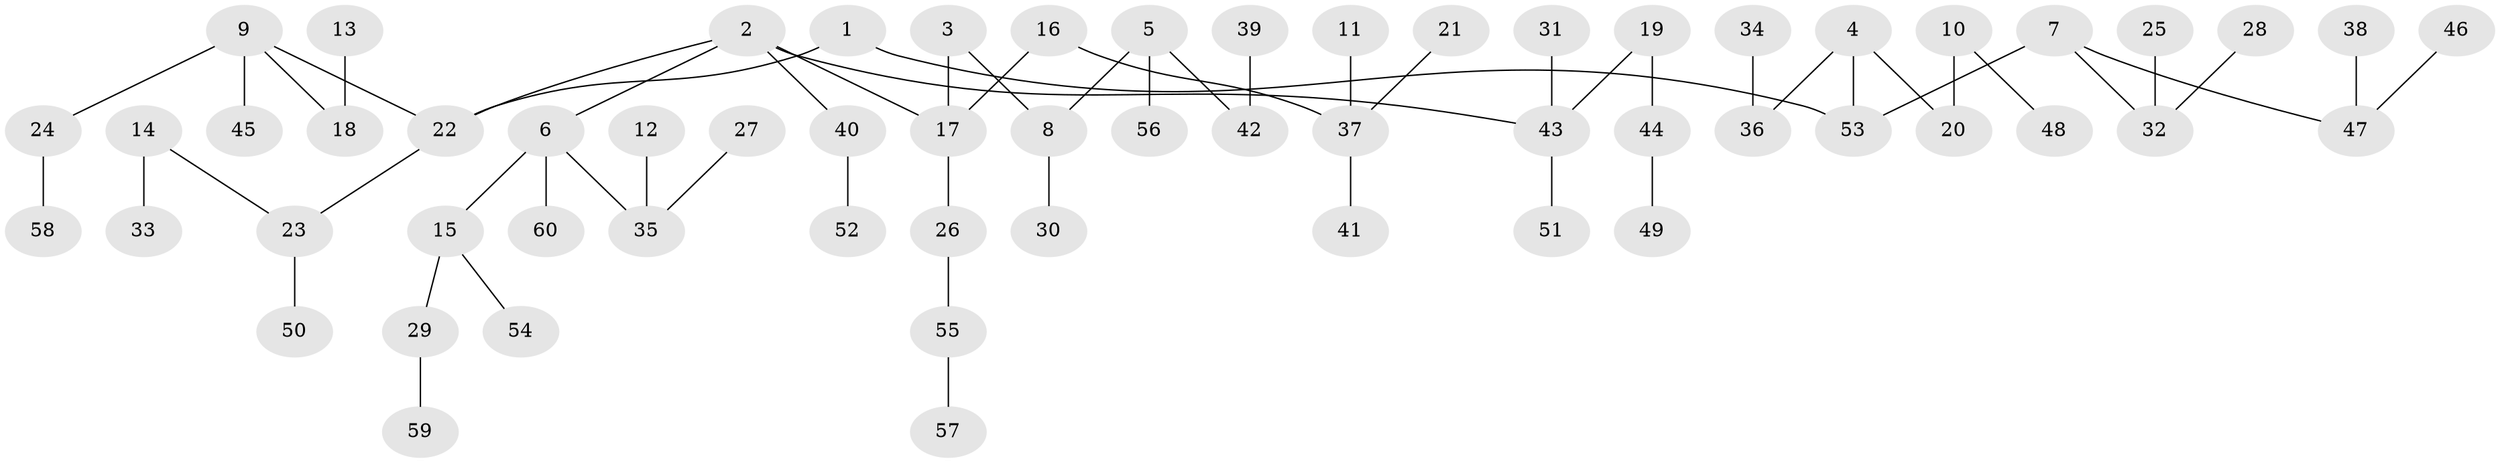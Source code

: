 // original degree distribution, {5: 0.03333333333333333, 3: 0.10833333333333334, 6: 0.008333333333333333, 4: 0.10833333333333334, 2: 0.26666666666666666, 1: 0.475}
// Generated by graph-tools (version 1.1) at 2025/37/03/04/25 23:37:18]
// undirected, 60 vertices, 59 edges
graph export_dot {
  node [color=gray90,style=filled];
  1;
  2;
  3;
  4;
  5;
  6;
  7;
  8;
  9;
  10;
  11;
  12;
  13;
  14;
  15;
  16;
  17;
  18;
  19;
  20;
  21;
  22;
  23;
  24;
  25;
  26;
  27;
  28;
  29;
  30;
  31;
  32;
  33;
  34;
  35;
  36;
  37;
  38;
  39;
  40;
  41;
  42;
  43;
  44;
  45;
  46;
  47;
  48;
  49;
  50;
  51;
  52;
  53;
  54;
  55;
  56;
  57;
  58;
  59;
  60;
  1 -- 22 [weight=1.0];
  1 -- 53 [weight=1.0];
  2 -- 6 [weight=1.0];
  2 -- 17 [weight=1.0];
  2 -- 22 [weight=1.0];
  2 -- 40 [weight=1.0];
  2 -- 43 [weight=1.0];
  3 -- 8 [weight=1.0];
  3 -- 17 [weight=1.0];
  4 -- 20 [weight=1.0];
  4 -- 36 [weight=1.0];
  4 -- 53 [weight=1.0];
  5 -- 8 [weight=1.0];
  5 -- 42 [weight=1.0];
  5 -- 56 [weight=1.0];
  6 -- 15 [weight=1.0];
  6 -- 35 [weight=1.0];
  6 -- 60 [weight=1.0];
  7 -- 32 [weight=1.0];
  7 -- 47 [weight=1.0];
  7 -- 53 [weight=1.0];
  8 -- 30 [weight=1.0];
  9 -- 18 [weight=1.0];
  9 -- 22 [weight=1.0];
  9 -- 24 [weight=1.0];
  9 -- 45 [weight=1.0];
  10 -- 20 [weight=1.0];
  10 -- 48 [weight=1.0];
  11 -- 37 [weight=1.0];
  12 -- 35 [weight=1.0];
  13 -- 18 [weight=1.0];
  14 -- 23 [weight=1.0];
  14 -- 33 [weight=1.0];
  15 -- 29 [weight=1.0];
  15 -- 54 [weight=1.0];
  16 -- 17 [weight=1.0];
  16 -- 37 [weight=1.0];
  17 -- 26 [weight=1.0];
  19 -- 43 [weight=1.0];
  19 -- 44 [weight=1.0];
  21 -- 37 [weight=1.0];
  22 -- 23 [weight=1.0];
  23 -- 50 [weight=1.0];
  24 -- 58 [weight=1.0];
  25 -- 32 [weight=1.0];
  26 -- 55 [weight=1.0];
  27 -- 35 [weight=1.0];
  28 -- 32 [weight=1.0];
  29 -- 59 [weight=1.0];
  31 -- 43 [weight=1.0];
  34 -- 36 [weight=1.0];
  37 -- 41 [weight=1.0];
  38 -- 47 [weight=1.0];
  39 -- 42 [weight=1.0];
  40 -- 52 [weight=1.0];
  43 -- 51 [weight=1.0];
  44 -- 49 [weight=1.0];
  46 -- 47 [weight=1.0];
  55 -- 57 [weight=1.0];
}
